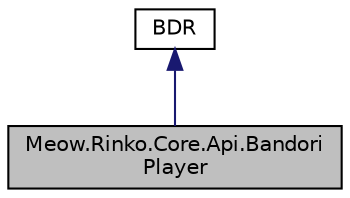 digraph "Meow.Rinko.Core.Api.BandoriPlayer"
{
 // LATEX_PDF_SIZE
  edge [fontname="Helvetica",fontsize="10",labelfontname="Helvetica",labelfontsize="10"];
  node [fontname="Helvetica",fontsize="10",shape=record];
  Node1 [label="Meow.Rinko.Core.Api.Bandori\lPlayer",height=0.2,width=0.4,color="black", fillcolor="grey75", style="filled", fontcolor="black",tooltip="查询一个玩家的信息"];
  Node2 -> Node1 [dir="back",color="midnightblue",fontsize="10",style="solid",fontname="Helvetica"];
  Node2 [label="BDR",height=0.2,width=0.4,color="black", fillcolor="white", style="filled",URL="$class_meow_1_1_rinko_1_1_core_1_1_api_1_1_b_d_r.html",tooltip="所有带参数查询的返回基类"];
}
